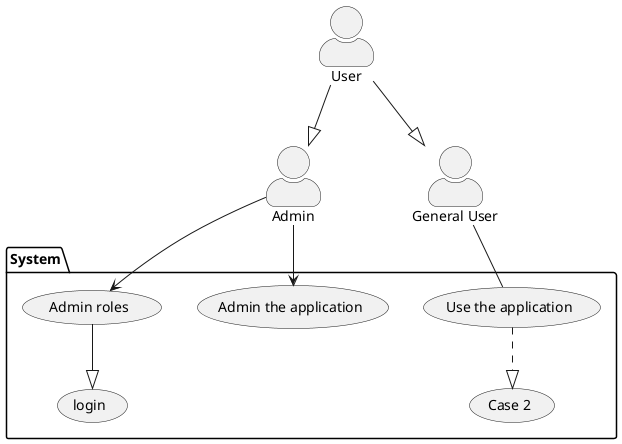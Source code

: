 @startuml
skinparam actorStyle awesome

package System {
    usecase "Admin the application"
    usecase "Admin roles"
    usecase "Use the application"
    usecase "Case 2"
    usecase "login"
}
User --|> Admin
User --|> "General User"
"General User" -- "Use the application"
Admin --> "Admin the application"
Admin --> "Admin roles"
"Admin roles" --|> "login"
"Use the application"..|>"Case 2"
@enduml